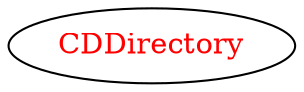 digraph dependencyGraph {
 concentrate=true;
 ranksep="2.0";
 rankdir="LR"; 
 splines="ortho";
"CDDirectory" [fontcolor="red"];
}